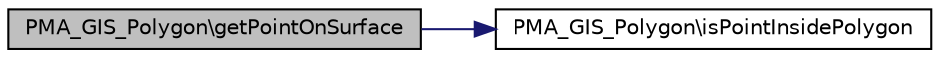 digraph G
{
  edge [fontname="Helvetica",fontsize="10",labelfontname="Helvetica",labelfontsize="10"];
  node [fontname="Helvetica",fontsize="10",shape=record];
  rankdir="LR";
  Node1 [label="PMA_GIS_Polygon\\getPointOnSurface",height=0.2,width=0.4,color="black", fillcolor="grey75", style="filled" fontcolor="black"];
  Node1 -> Node2 [color="midnightblue",fontsize="10",style="solid",fontname="Helvetica"];
  Node2 [label="PMA_GIS_Polygon\\isPointInsidePolygon",height=0.2,width=0.4,color="black", fillcolor="white", style="filled",URL="$classPMA__GIS__Polygon.html#a728084a7e8cd0fde1b7b3f6b5e6c72a2",tooltip="Determines whether a given point is inside a given polygon."];
}
